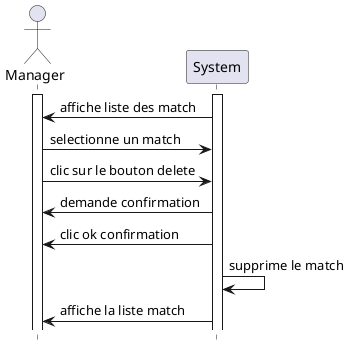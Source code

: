 @startuml
skinparam shadowing false
hide footbox
Actor Manager as M
participant System as S
activate M
activate S
S->M:affiche liste des match
S<-M:selectionne un match
S<-M:clic sur le bouton delete
S->M:demande confirmation
S->M:clic ok confirmation
S->S:supprime le match
S->M:affiche la liste match

@enduml
